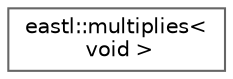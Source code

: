 digraph "类继承关系图"
{
 // LATEX_PDF_SIZE
  bgcolor="transparent";
  edge [fontname=Helvetica,fontsize=10,labelfontname=Helvetica,labelfontsize=10];
  node [fontname=Helvetica,fontsize=10,shape=box,height=0.2,width=0.4];
  rankdir="LR";
  Node0 [id="Node000000",label="eastl::multiplies\<\l void \>",height=0.2,width=0.4,color="grey40", fillcolor="white", style="filled",URL="$structeastl_1_1multiplies_3_01void_01_4.html",tooltip=" "];
}

